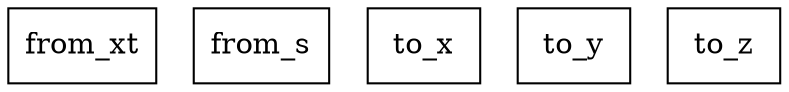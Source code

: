 digraph {
    graph [rankdir=TB
          ,bgcolor=transparent];
    node [shape=box
         ,fillcolor=white
         ,style=filled];
    0 [label=<from_xt>];
    1 [label=<from_s>];
    2 [label=<to_x>];
    3 [label=<to_y>];
    4 [label=<to_z>];
}
